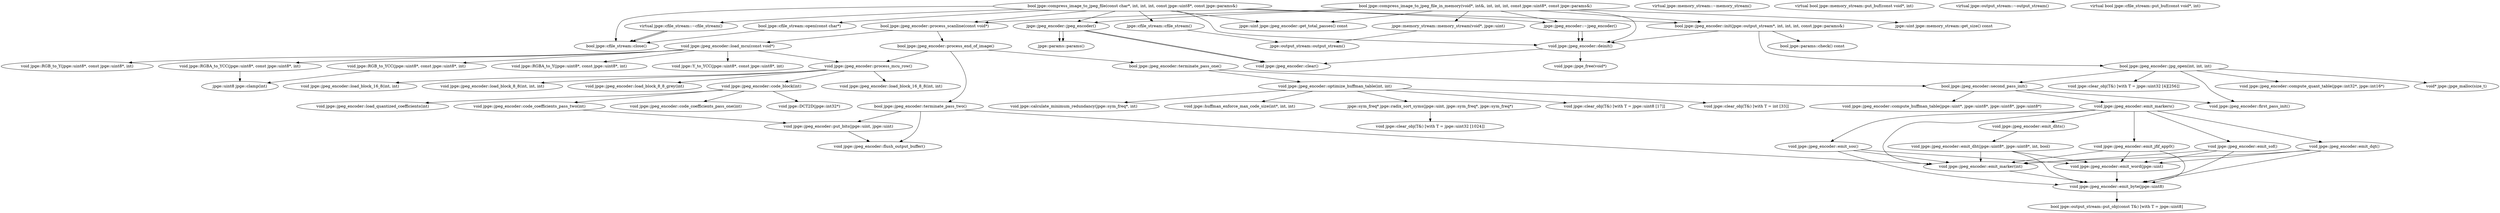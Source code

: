 digraph callgraph {
"bool jpge::jpeg_encoder::init(jpge::output_stream*, int, int, int, const jpge::params&)" -> "bool jpge::params::check() const" [style=solid];
"bool jpge::jpeg_encoder::init(jpge::output_stream*, int, int, int, const jpge::params&)" -> "void jpge::jpeg_encoder::deinit()" [style=solid];
"bool jpge::jpeg_encoder::init(jpge::output_stream*, int, int, int, const jpge::params&)" -> "bool jpge::jpeg_encoder::jpg_open(int, int, int)" [style=solid];
"virtual jpge::cfile_stream::~cfile_stream()" -> "bool jpge::cfile_stream::close()" [style=solid];
"jpge::memory_stream::memory_stream(void*, jpge::uint)" -> "jpge::output_stream::output_stream()" [style=solid];
"void jpge::jpeg_encoder::optimize_huffman_table(int, int)" -> "jpge::sym_freq* jpge::radix_sort_syms(jpge::uint, jpge::sym_freq*, jpge::sym_freq*)" [style=solid];
"void jpge::jpeg_encoder::optimize_huffman_table(int, int)" -> "void jpge::clear_obj(T&) [with T = int [33]]" [style=solid];
"void jpge::jpeg_encoder::optimize_huffman_table(int, int)" -> "void jpge::calculate_minimum_redundancy(jpge::sym_freq*, int)" [style=solid];
"void jpge::jpeg_encoder::optimize_huffman_table(int, int)" -> "void jpge::huffman_enforce_max_code_size(int*, int, int)" [style=solid];
"void jpge::jpeg_encoder::optimize_huffman_table(int, int)" -> "void jpge::clear_obj(T&) [with T = jpge::uint8 [17]]" [style=solid];
"bool jpge::jpeg_encoder::second_pass_init()" -> "void jpge::jpeg_encoder::first_pass_init()" [style=solid];
"bool jpge::jpeg_encoder::second_pass_init()" -> "void jpge::jpeg_encoder::emit_markers()" [style=solid];
"bool jpge::jpeg_encoder::second_pass_init()" -> "void jpge::jpeg_encoder::compute_huffman_table(jpge::uint*, jpge::uint8*, jpge::uint8*, jpge::uint8*)" [style=solid];
"void jpge::RGB_to_YCC(jpge::uint8*, const jpge::uint8*, int)" -> "jpge::uint8 jpge::clamp(int)" [style=solid];
"jpge::jpeg_encoder::~jpeg_encoder()" -> "void jpge::jpeg_encoder::deinit()" [style=solid];
"bool jpge::cfile_stream::open(const char*)" -> "bool jpge::cfile_stream::close()" [style=solid];
"void jpge::jpeg_encoder::emit_word(jpge::uint)" -> "void jpge::jpeg_encoder::emit_byte(jpge::uint8)" [style=solid];
"void jpge::jpeg_encoder::emit_marker(int)" -> "void jpge::jpeg_encoder::emit_byte(jpge::uint8)" [style=solid];
"void jpge::RGBA_to_YCC(jpge::uint8*, const jpge::uint8*, int)" -> "jpge::uint8 jpge::clamp(int)" [style=solid];
"bool jpge::jpeg_encoder::terminate_pass_two()" -> "void jpge::jpeg_encoder::put_bits(jpge::uint, jpge::uint)" [style=solid];
"bool jpge::jpeg_encoder::terminate_pass_two()" -> "void jpge::jpeg_encoder::flush_output_buffer()" [style=solid];
"bool jpge::jpeg_encoder::terminate_pass_two()" -> "void jpge::jpeg_encoder::emit_marker(int)" [style=solid];
"bool jpge::jpeg_encoder::jpg_open(int, int, int)" -> "void jpge::jpeg_encoder::compute_quant_table(jpge::int32*, jpge::int16*)" [style=solid];
"bool jpge::jpeg_encoder::jpg_open(int, int, int)" -> "void* jpge::jpge_malloc(size_t)" [style=solid];
"bool jpge::jpeg_encoder::jpg_open(int, int, int)" -> "void jpge::clear_obj(T&) [with T = jpge::uint32 [4][256]]" [style=solid];
"bool jpge::jpeg_encoder::jpg_open(int, int, int)" -> "bool jpge::jpeg_encoder::second_pass_init()" [style=solid];
"bool jpge::jpeg_encoder::jpg_open(int, int, int)" -> "void jpge::jpeg_encoder::first_pass_init()" [style=solid];
"bool jpge::compress_image_to_jpeg_file(const char*, int, int, int, const jpge::uint8*, const jpge::params&)" -> "bool jpge::jpeg_encoder::init(jpge::output_stream*, int, int, int, const jpge::params&)" [style=solid];
"bool jpge::compress_image_to_jpeg_file(const char*, int, int, int, const jpge::uint8*, const jpge::params&)" -> "virtual jpge::cfile_stream::~cfile_stream()" [style=solid];
"bool jpge::compress_image_to_jpeg_file(const char*, int, int, int, const jpge::uint8*, const jpge::params&)" -> "void jpge::jpeg_encoder::deinit()" [style=solid];
"bool jpge::compress_image_to_jpeg_file(const char*, int, int, int, const jpge::uint8*, const jpge::params&)" -> "jpge::jpeg_encoder::~jpeg_encoder()" [style=solid];
"bool jpge::compress_image_to_jpeg_file(const char*, int, int, int, const jpge::uint8*, const jpge::params&)" -> "jpge::jpeg_encoder::jpeg_encoder()" [style=solid];
"bool jpge::compress_image_to_jpeg_file(const char*, int, int, int, const jpge::uint8*, const jpge::params&)" -> "jpge::cfile_stream::cfile_stream()" [style=solid];
"bool jpge::compress_image_to_jpeg_file(const char*, int, int, int, const jpge::uint8*, const jpge::params&)" -> "bool jpge::cfile_stream::close()" [style=solid];
"bool jpge::compress_image_to_jpeg_file(const char*, int, int, int, const jpge::uint8*, const jpge::params&)" -> "jpge::uint jpge::jpeg_encoder::get_total_passes() const" [style=solid];
"bool jpge::compress_image_to_jpeg_file(const char*, int, int, int, const jpge::uint8*, const jpge::params&)" -> "bool jpge::cfile_stream::open(const char*)" [style=solid];
"bool jpge::compress_image_to_jpeg_file(const char*, int, int, int, const jpge::uint8*, const jpge::params&)" -> "bool jpge::jpeg_encoder::process_scanline(const void*)" [style=solid];
"void jpge::jpeg_encoder::deinit()" -> "void jpge::jpge_free(void*)" [style=solid];
"void jpge::jpeg_encoder::deinit()" -> "void jpge::jpeg_encoder::clear()" [style=solid];
"bool jpge::jpeg_encoder::terminate_pass_one()" -> "void jpge::jpeg_encoder::optimize_huffman_table(int, int)" [style=solid];
"bool jpge::jpeg_encoder::terminate_pass_one()" -> "bool jpge::jpeg_encoder::second_pass_init()" [style=solid];
"jpge::jpeg_encoder::jpeg_encoder()" -> "jpge::params::params()" [style=solid];
"jpge::jpeg_encoder::jpeg_encoder()" -> "void jpge::jpeg_encoder::clear()" [style=solid];
"jpge::jpeg_encoder::jpeg_encoder()" -> "jpge::params::params()" [style=solid];
"jpge::jpeg_encoder::jpeg_encoder()" -> "void jpge::jpeg_encoder::clear()" [style=solid];
"void jpge::jpeg_encoder::emit_byte(jpge::uint8)" -> "bool jpge::output_stream::put_obj(const T&) [with T = jpge::uint8]" [style=solid];
"bool jpge::jpeg_encoder::process_end_of_image()" -> "void jpge::jpeg_encoder::process_mcu_row()" [style=solid];
"bool jpge::jpeg_encoder::process_end_of_image()" -> "bool jpge::jpeg_encoder::terminate_pass_one()" [style=solid];
"bool jpge::jpeg_encoder::process_end_of_image()" -> "bool jpge::jpeg_encoder::terminate_pass_two()" [style=solid];
"jpge::sym_freq* jpge::radix_sort_syms(jpge::uint, jpge::sym_freq*, jpge::sym_freq*)" -> "void jpge::clear_obj(T&) [with T = jpge::uint32 [1024]]" [style=solid];
"void jpge::jpeg_encoder::code_block(int)" -> "void jpge::jpeg_encoder::code_coefficients_pass_two(int)" [style=solid];
"void jpge::jpeg_encoder::code_block(int)" -> "void jpge::jpeg_encoder::load_quantized_coefficients(int)" [style=solid];
"void jpge::jpeg_encoder::code_block(int)" -> "void jpge::jpeg_encoder::code_coefficients_pass_one(int)" [style=solid];
"void jpge::jpeg_encoder::code_block(int)" -> "void jpge::DCT2D(jpge::int32*)" [style=solid];
"bool jpge::jpeg_encoder::process_scanline(const void*)" -> "bool jpge::jpeg_encoder::process_end_of_image()" [style=solid];
"bool jpge::jpeg_encoder::process_scanline(const void*)" -> "void jpge::jpeg_encoder::load_mcu(const void*)" [style=solid];
"void jpge::jpeg_encoder::emit_sos()" -> "void jpge::jpeg_encoder::emit_word(jpge::uint)" [style=solid];
"void jpge::jpeg_encoder::emit_sos()" -> "void jpge::jpeg_encoder::emit_byte(jpge::uint8)" [style=solid];
"void jpge::jpeg_encoder::emit_sos()" -> "void jpge::jpeg_encoder::emit_marker(int)" [style=solid];
"bool jpge::compress_image_to_jpeg_file_in_memory(void*, int&, int, int, int, const jpge::uint8*, const jpge::params&)" -> "bool jpge::jpeg_encoder::init(jpge::output_stream*, int, int, int, const jpge::params&)" [style=solid];
"bool jpge::compress_image_to_jpeg_file_in_memory(void*, int&, int, int, int, const jpge::uint8*, const jpge::params&)" -> "jpge::uint jpge::memory_stream::get_size() const" [style=solid];
"bool jpge::compress_image_to_jpeg_file_in_memory(void*, int&, int, int, int, const jpge::uint8*, const jpge::params&)" -> "void jpge::jpeg_encoder::deinit()" [style=solid];
"bool jpge::compress_image_to_jpeg_file_in_memory(void*, int&, int, int, int, const jpge::uint8*, const jpge::params&)" -> "jpge::jpeg_encoder::~jpeg_encoder()" [style=solid];
"bool jpge::compress_image_to_jpeg_file_in_memory(void*, int&, int, int, int, const jpge::uint8*, const jpge::params&)" -> "jpge::jpeg_encoder::jpeg_encoder()" [style=solid];
"bool jpge::compress_image_to_jpeg_file_in_memory(void*, int&, int, int, int, const jpge::uint8*, const jpge::params&)" -> "jpge::memory_stream::memory_stream(void*, jpge::uint)" [style=solid];
"bool jpge::compress_image_to_jpeg_file_in_memory(void*, int&, int, int, int, const jpge::uint8*, const jpge::params&)" -> "jpge::uint jpge::jpeg_encoder::get_total_passes() const" [style=solid];
"bool jpge::compress_image_to_jpeg_file_in_memory(void*, int&, int, int, int, const jpge::uint8*, const jpge::params&)" -> "bool jpge::jpeg_encoder::process_scanline(const void*)" [style=solid];
"void jpge::jpeg_encoder::code_coefficients_pass_two(int)" -> "void jpge::jpeg_encoder::put_bits(jpge::uint, jpge::uint)" [style=solid];
"void jpge::jpeg_encoder::put_bits(jpge::uint, jpge::uint)" -> "void jpge::jpeg_encoder::flush_output_buffer()" [style=solid];
"void jpge::jpeg_encoder::emit_markers()" -> "void jpge::jpeg_encoder::emit_dqt()" [style=solid];
"void jpge::jpeg_encoder::emit_markers()" -> "void jpge::jpeg_encoder::emit_dhts()" [style=solid];
"void jpge::jpeg_encoder::emit_markers()" -> "void jpge::jpeg_encoder::emit_marker(int)" [style=solid];
"void jpge::jpeg_encoder::emit_markers()" -> "void jpge::jpeg_encoder::emit_sof()" [style=solid];
"void jpge::jpeg_encoder::emit_markers()" -> "void jpge::jpeg_encoder::emit_jfif_app0()" [style=solid];
"void jpge::jpeg_encoder::emit_markers()" -> "void jpge::jpeg_encoder::emit_sos()" [style=solid];
"void jpge::jpeg_encoder::load_mcu(const void*)" -> "void jpge::jpeg_encoder::process_mcu_row()" [style=solid];
"void jpge::jpeg_encoder::load_mcu(const void*)" -> "void jpge::RGB_to_YCC(jpge::uint8*, const jpge::uint8*, int)" [style=solid];
"void jpge::jpeg_encoder::load_mcu(const void*)" -> "void jpge::RGBA_to_Y(jpge::uint8*, const jpge::uint8*, int)" [style=solid];
"void jpge::jpeg_encoder::load_mcu(const void*)" -> "void jpge::Y_to_YCC(jpge::uint8*, const jpge::uint8*, int)" [style=solid];
"void jpge::jpeg_encoder::load_mcu(const void*)" -> "void jpge::RGBA_to_YCC(jpge::uint8*, const jpge::uint8*, int)" [style=solid];
"void jpge::jpeg_encoder::load_mcu(const void*)" -> "void jpge::RGB_to_Y(jpge::uint8*, const jpge::uint8*, int)" [style=solid];
"void jpge::jpeg_encoder::emit_dqt()" -> "void jpge::jpeg_encoder::emit_word(jpge::uint)" [style=solid];
"void jpge::jpeg_encoder::emit_dqt()" -> "void jpge::jpeg_encoder::emit_byte(jpge::uint8)" [style=solid];
"void jpge::jpeg_encoder::emit_dqt()" -> "void jpge::jpeg_encoder::emit_marker(int)" [style=solid];
"virtual jpge::cfile_stream::~cfile_stream()" -> "bool jpge::cfile_stream::close()" [style=solid];
"jpge::cfile_stream::cfile_stream()" -> "jpge::output_stream::output_stream()" [style=solid];
"jpge::jpeg_encoder::~jpeg_encoder()" -> "void jpge::jpeg_encoder::deinit()" [style=solid];
"void jpge::jpeg_encoder::emit_sof()" -> "void jpge::jpeg_encoder::emit_word(jpge::uint)" [style=solid];
"void jpge::jpeg_encoder::emit_sof()" -> "void jpge::jpeg_encoder::emit_byte(jpge::uint8)" [style=solid];
"void jpge::jpeg_encoder::emit_sof()" -> "void jpge::jpeg_encoder::emit_marker(int)" [style=solid];
"void jpge::jpeg_encoder::process_mcu_row()" -> "void jpge::jpeg_encoder::load_block_16_8(int, int)" [style=solid];
"void jpge::jpeg_encoder::process_mcu_row()" -> "void jpge::jpeg_encoder::load_block_8_8_grey(int)" [style=solid];
"void jpge::jpeg_encoder::process_mcu_row()" -> "void jpge::jpeg_encoder::load_block_8_8(int, int, int)" [style=solid];
"void jpge::jpeg_encoder::process_mcu_row()" -> "void jpge::jpeg_encoder::load_block_16_8_8(int, int)" [style=solid];
"void jpge::jpeg_encoder::process_mcu_row()" -> "void jpge::jpeg_encoder::code_block(int)" [style=solid];
"void jpge::jpeg_encoder::emit_dhts()" -> "void jpge::jpeg_encoder::emit_dht(jpge::uint8*, jpge::uint8*, int, bool)" [style=solid];
"void jpge::jpeg_encoder::emit_dht(jpge::uint8*, jpge::uint8*, int, bool)" -> "void jpge::jpeg_encoder::emit_word(jpge::uint)" [style=solid];
"void jpge::jpeg_encoder::emit_dht(jpge::uint8*, jpge::uint8*, int, bool)" -> "void jpge::jpeg_encoder::emit_byte(jpge::uint8)" [style=solid];
"void jpge::jpeg_encoder::emit_dht(jpge::uint8*, jpge::uint8*, int, bool)" -> "void jpge::jpeg_encoder::emit_marker(int)" [style=solid];
"void jpge::jpeg_encoder::emit_jfif_app0()" -> "void jpge::jpeg_encoder::emit_word(jpge::uint)" [style=solid];
"void jpge::jpeg_encoder::emit_jfif_app0()" -> "void jpge::jpeg_encoder::emit_byte(jpge::uint8)" [style=solid];
"void jpge::jpeg_encoder::emit_jfif_app0()" -> "void jpge::jpeg_encoder::emit_marker(int)" [style=solid];
"virtual jpge::memory_stream::~memory_stream()";
"virtual bool jpge::memory_stream::put_buf(const void*, int)";
"virtual jpge::output_stream::~output_stream()";
"virtual bool jpge::cfile_stream::put_buf(const void*, int)";
"virtual jpge::memory_stream::~memory_stream()";
"virtual jpge::output_stream::~output_stream()";
}
